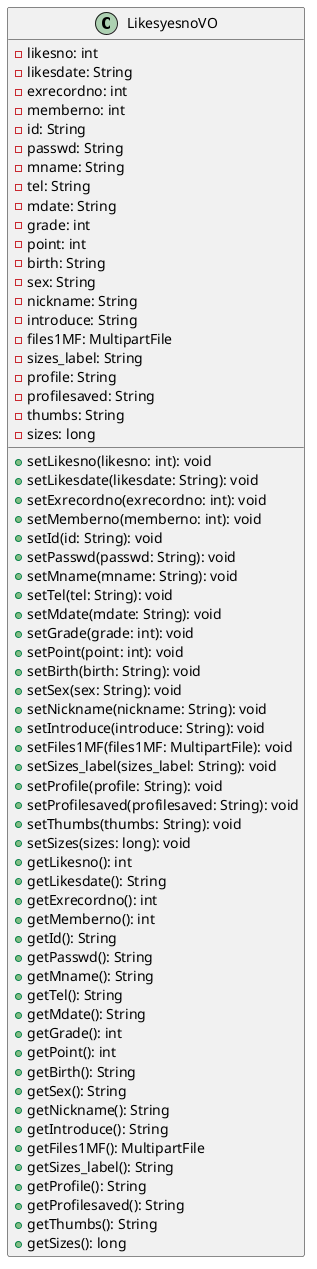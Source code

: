 @startuml
left to right direction
class LikesyesnoVO [[java:dev.mvc.likesyesno.LikesyesnoVO]] {
  -likesno: int
  -likesdate: String
  -exrecordno: int
  -memberno: int
  -id: String
  -passwd: String
  -mname: String
  -tel: String
  -mdate: String
  -grade: int
  -point: int
  -birth: String
  -sex: String
  -nickname: String
  -introduce: String
  -files1MF: MultipartFile
  -sizes_label: String
  -profile: String
  -profilesaved: String
  -thumbs: String
  -sizes: long
  +setLikesno(likesno: int): void
  +setLikesdate(likesdate: String): void
  +setExrecordno(exrecordno: int): void
  +setMemberno(memberno: int): void
  +setId(id: String): void
  +setPasswd(passwd: String): void
  +setMname(mname: String): void
  +setTel(tel: String): void
  +setMdate(mdate: String): void
  +setGrade(grade: int): void
  +setPoint(point: int): void
  +setBirth(birth: String): void
  +setSex(sex: String): void
  +setNickname(nickname: String): void
  +setIntroduce(introduce: String): void
  +setFiles1MF(files1MF: MultipartFile): void
  +setSizes_label(sizes_label: String): void
  +setProfile(profile: String): void
  +setProfilesaved(profilesaved: String): void
  +setThumbs(thumbs: String): void
  +setSizes(sizes: long): void
  +getLikesno(): int
  +getLikesdate(): String
  +getExrecordno(): int
  +getMemberno(): int
  +getId(): String
  +getPasswd(): String
  +getMname(): String
  +getTel(): String
  +getMdate(): String
  +getGrade(): int
  +getPoint(): int
  +getBirth(): String
  +getSex(): String
  +getNickname(): String
  +getIntroduce(): String
  +getFiles1MF(): MultipartFile
  +getSizes_label(): String
  +getProfile(): String
  +getProfilesaved(): String
  +getThumbs(): String
  +getSizes(): long
}
@enduml